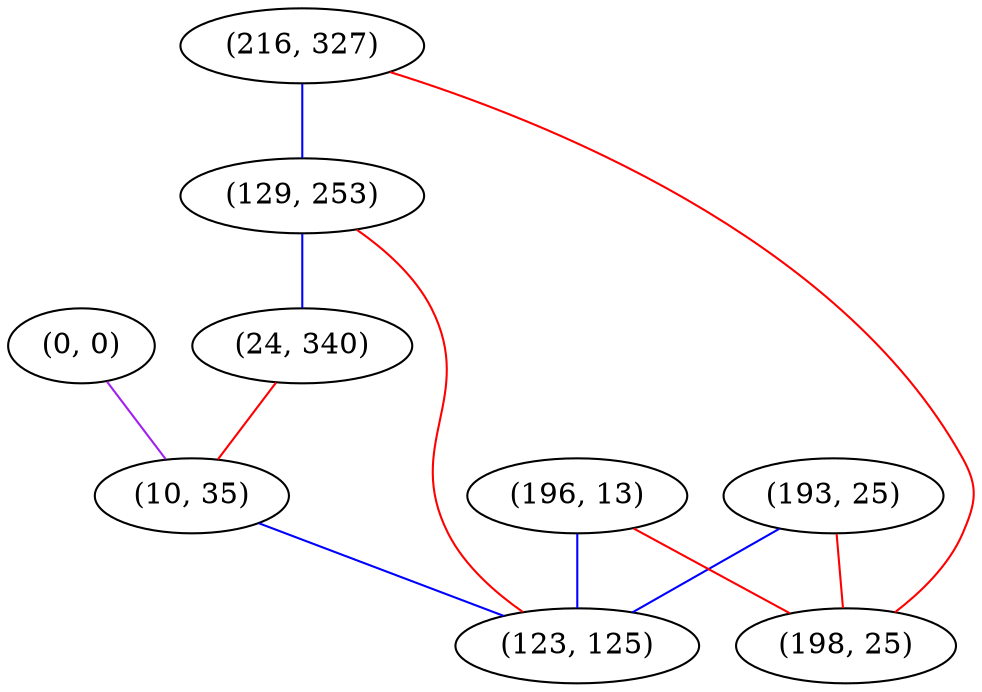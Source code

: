 graph "" {
"(0, 0)";
"(193, 25)";
"(216, 327)";
"(196, 13)";
"(198, 25)";
"(129, 253)";
"(24, 340)";
"(10, 35)";
"(123, 125)";
"(0, 0)" -- "(10, 35)"  [color=purple, key=0, weight=4];
"(193, 25)" -- "(198, 25)"  [color=red, key=0, weight=1];
"(193, 25)" -- "(123, 125)"  [color=blue, key=0, weight=3];
"(216, 327)" -- "(129, 253)"  [color=blue, key=0, weight=3];
"(216, 327)" -- "(198, 25)"  [color=red, key=0, weight=1];
"(196, 13)" -- "(198, 25)"  [color=red, key=0, weight=1];
"(196, 13)" -- "(123, 125)"  [color=blue, key=0, weight=3];
"(129, 253)" -- "(24, 340)"  [color=blue, key=0, weight=3];
"(129, 253)" -- "(123, 125)"  [color=red, key=0, weight=1];
"(24, 340)" -- "(10, 35)"  [color=red, key=0, weight=1];
"(10, 35)" -- "(123, 125)"  [color=blue, key=0, weight=3];
}
